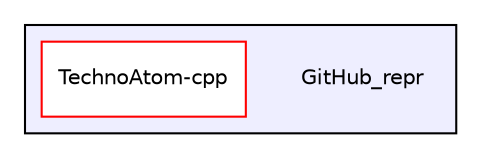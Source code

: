 digraph "C:/GitHub_repr" {
  compound=true
  node [ fontsize="10", fontname="Helvetica"];
  edge [ labelfontsize="10", labelfontname="Helvetica"];
  subgraph clusterdir_ebaf227da311181dbf462f3e9d6f7103 {
    graph [ bgcolor="#eeeeff", pencolor="black", label="" URL="dir_ebaf227da311181dbf462f3e9d6f7103.html"];
    dir_ebaf227da311181dbf462f3e9d6f7103 [shape=plaintext label="GitHub_repr"];
    dir_9c51c48bb16cd40bfe580a125881f6b9 [shape=box label="TechnoAtom-cpp" color="red" fillcolor="white" style="filled" URL="dir_9c51c48bb16cd40bfe580a125881f6b9.html"];
  }
}
